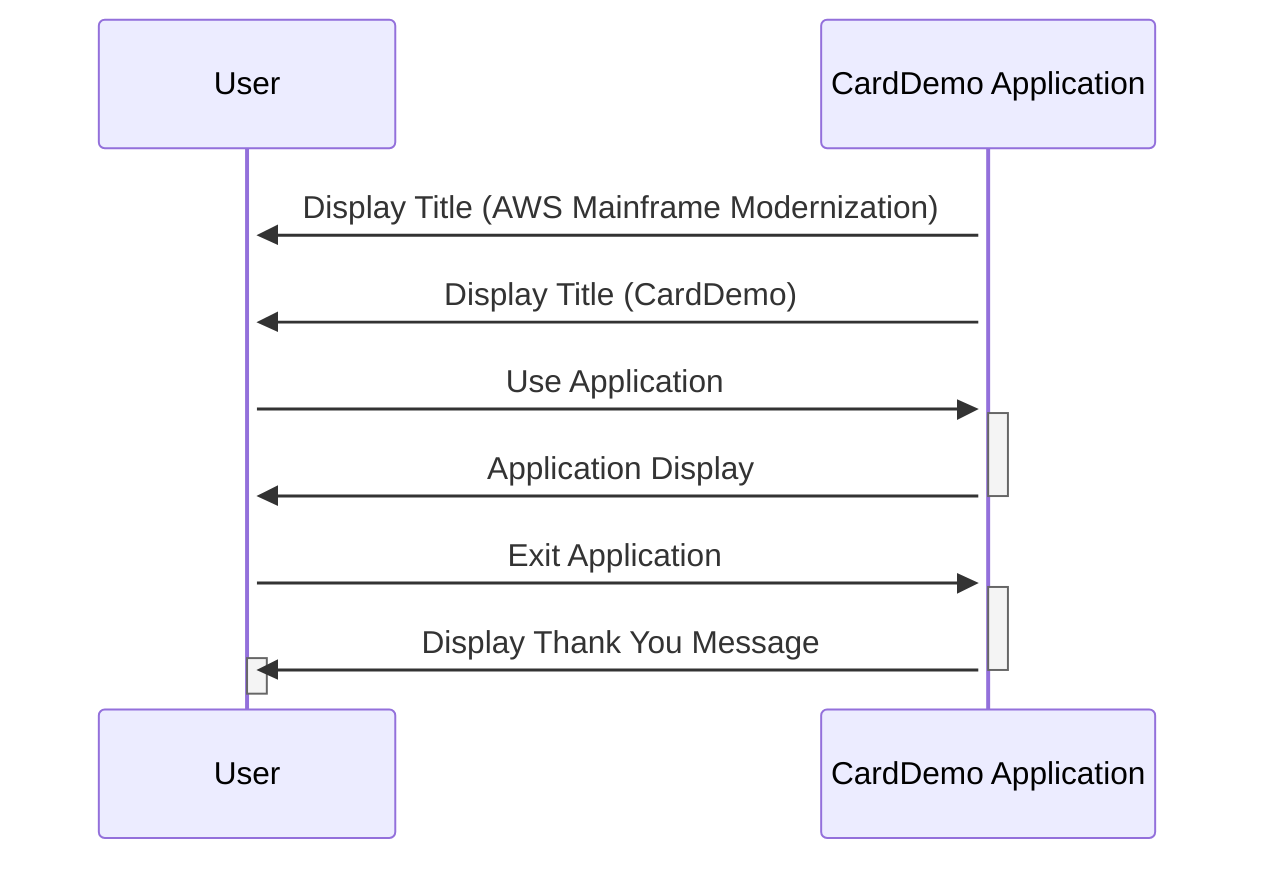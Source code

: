 sequenceDiagram
    participant User
    participant CardDemo Application

    activate CardDemo Application
    CardDemo Application->>+User: Display Title (AWS Mainframe Modernization)
    CardDemo Application->>User: Display Title (CardDemo)

    User->>+CardDemo Application: Use Application
    CardDemo Application->>-User: Application Display

    User->>+CardDemo Application: Exit Application
    CardDemo Application->>+User: Display Thank You Message
    deactivate CardDemo Application
    deactivate User